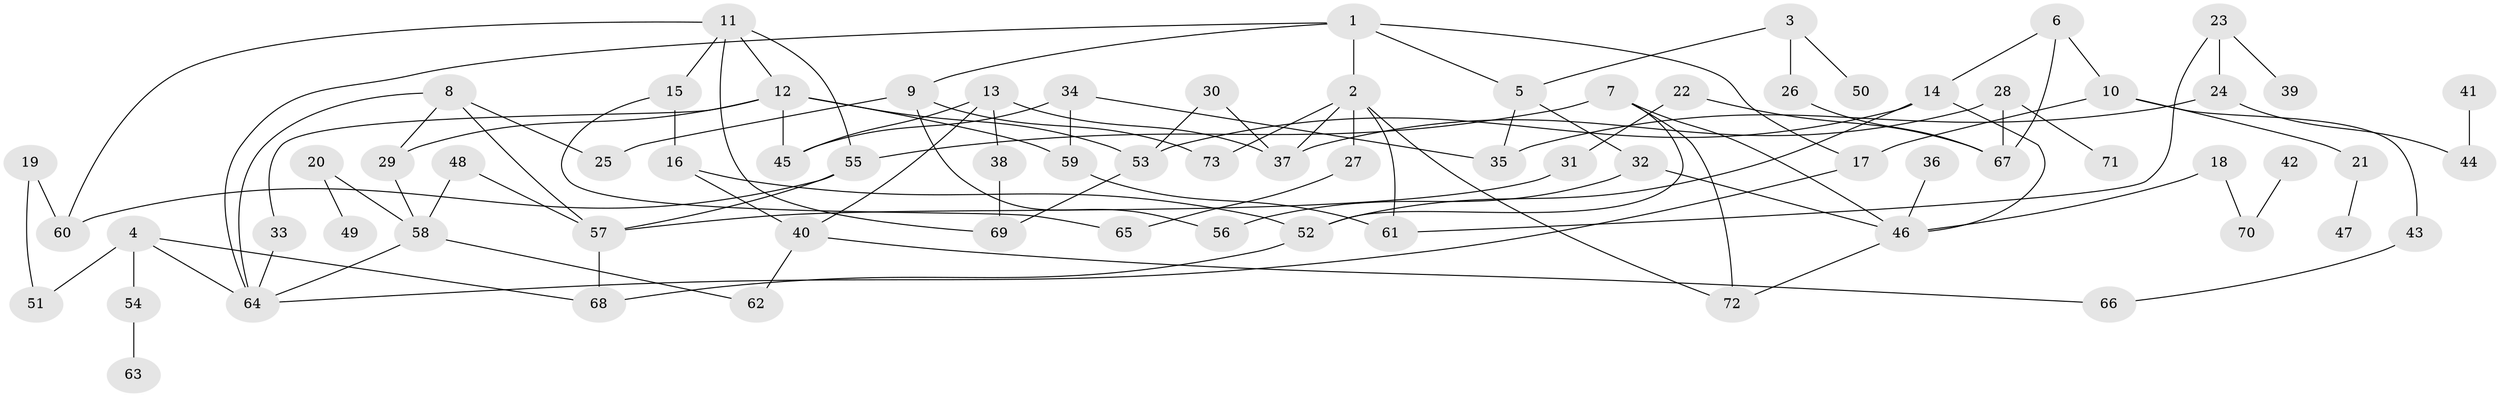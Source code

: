 // original degree distribution, {7: 0.00684931506849315, 5: 0.0684931506849315, 6: 0.02054794520547945, 3: 0.19863013698630136, 8: 0.00684931506849315, 1: 0.2602739726027397, 4: 0.0821917808219178, 2: 0.3561643835616438}
// Generated by graph-tools (version 1.1) at 2025/00/03/09/25 03:00:57]
// undirected, 73 vertices, 106 edges
graph export_dot {
graph [start="1"]
  node [color=gray90,style=filled];
  1;
  2;
  3;
  4;
  5;
  6;
  7;
  8;
  9;
  10;
  11;
  12;
  13;
  14;
  15;
  16;
  17;
  18;
  19;
  20;
  21;
  22;
  23;
  24;
  25;
  26;
  27;
  28;
  29;
  30;
  31;
  32;
  33;
  34;
  35;
  36;
  37;
  38;
  39;
  40;
  41;
  42;
  43;
  44;
  45;
  46;
  47;
  48;
  49;
  50;
  51;
  52;
  53;
  54;
  55;
  56;
  57;
  58;
  59;
  60;
  61;
  62;
  63;
  64;
  65;
  66;
  67;
  68;
  69;
  70;
  71;
  72;
  73;
  1 -- 2 [weight=1.0];
  1 -- 5 [weight=1.0];
  1 -- 9 [weight=1.0];
  1 -- 17 [weight=1.0];
  1 -- 64 [weight=1.0];
  2 -- 27 [weight=1.0];
  2 -- 37 [weight=1.0];
  2 -- 61 [weight=1.0];
  2 -- 72 [weight=1.0];
  2 -- 73 [weight=1.0];
  3 -- 5 [weight=1.0];
  3 -- 26 [weight=1.0];
  3 -- 50 [weight=1.0];
  4 -- 51 [weight=1.0];
  4 -- 54 [weight=1.0];
  4 -- 64 [weight=1.0];
  4 -- 68 [weight=1.0];
  5 -- 32 [weight=1.0];
  5 -- 35 [weight=1.0];
  6 -- 10 [weight=1.0];
  6 -- 14 [weight=1.0];
  6 -- 67 [weight=1.0];
  7 -- 46 [weight=1.0];
  7 -- 52 [weight=1.0];
  7 -- 55 [weight=1.0];
  7 -- 72 [weight=1.0];
  8 -- 25 [weight=1.0];
  8 -- 29 [weight=1.0];
  8 -- 57 [weight=1.0];
  8 -- 64 [weight=1.0];
  9 -- 25 [weight=1.0];
  9 -- 56 [weight=1.0];
  9 -- 73 [weight=1.0];
  10 -- 17 [weight=1.0];
  10 -- 21 [weight=1.0];
  10 -- 43 [weight=1.0];
  11 -- 12 [weight=1.0];
  11 -- 15 [weight=1.0];
  11 -- 55 [weight=1.0];
  11 -- 60 [weight=1.0];
  11 -- 69 [weight=1.0];
  12 -- 29 [weight=1.0];
  12 -- 33 [weight=1.0];
  12 -- 45 [weight=1.0];
  12 -- 53 [weight=1.0];
  12 -- 59 [weight=1.0];
  13 -- 37 [weight=1.0];
  13 -- 38 [weight=1.0];
  13 -- 40 [weight=1.0];
  13 -- 45 [weight=1.0];
  14 -- 46 [weight=1.0];
  14 -- 52 [weight=1.0];
  14 -- 53 [weight=1.0];
  15 -- 16 [weight=1.0];
  15 -- 65 [weight=1.0];
  16 -- 40 [weight=1.0];
  16 -- 52 [weight=1.0];
  17 -- 64 [weight=1.0];
  18 -- 46 [weight=1.0];
  18 -- 70 [weight=1.0];
  19 -- 51 [weight=1.0];
  19 -- 60 [weight=1.0];
  20 -- 49 [weight=1.0];
  20 -- 58 [weight=1.0];
  21 -- 47 [weight=1.0];
  22 -- 31 [weight=1.0];
  22 -- 67 [weight=1.0];
  23 -- 24 [weight=1.0];
  23 -- 39 [weight=1.0];
  23 -- 61 [weight=1.0];
  24 -- 35 [weight=1.0];
  24 -- 44 [weight=1.0];
  26 -- 67 [weight=1.0];
  27 -- 65 [weight=1.0];
  28 -- 37 [weight=1.0];
  28 -- 67 [weight=1.0];
  28 -- 71 [weight=1.0];
  29 -- 58 [weight=1.0];
  30 -- 37 [weight=1.0];
  30 -- 53 [weight=1.0];
  31 -- 57 [weight=1.0];
  32 -- 46 [weight=1.0];
  32 -- 56 [weight=1.0];
  33 -- 64 [weight=1.0];
  34 -- 35 [weight=1.0];
  34 -- 45 [weight=1.0];
  34 -- 59 [weight=1.0];
  36 -- 46 [weight=1.0];
  38 -- 69 [weight=1.0];
  40 -- 62 [weight=1.0];
  40 -- 66 [weight=1.0];
  41 -- 44 [weight=1.0];
  42 -- 70 [weight=1.0];
  43 -- 66 [weight=1.0];
  46 -- 72 [weight=1.0];
  48 -- 57 [weight=1.0];
  48 -- 58 [weight=1.0];
  52 -- 68 [weight=1.0];
  53 -- 69 [weight=1.0];
  54 -- 63 [weight=1.0];
  55 -- 57 [weight=1.0];
  55 -- 60 [weight=1.0];
  57 -- 68 [weight=1.0];
  58 -- 62 [weight=1.0];
  58 -- 64 [weight=1.0];
  59 -- 61 [weight=1.0];
}
